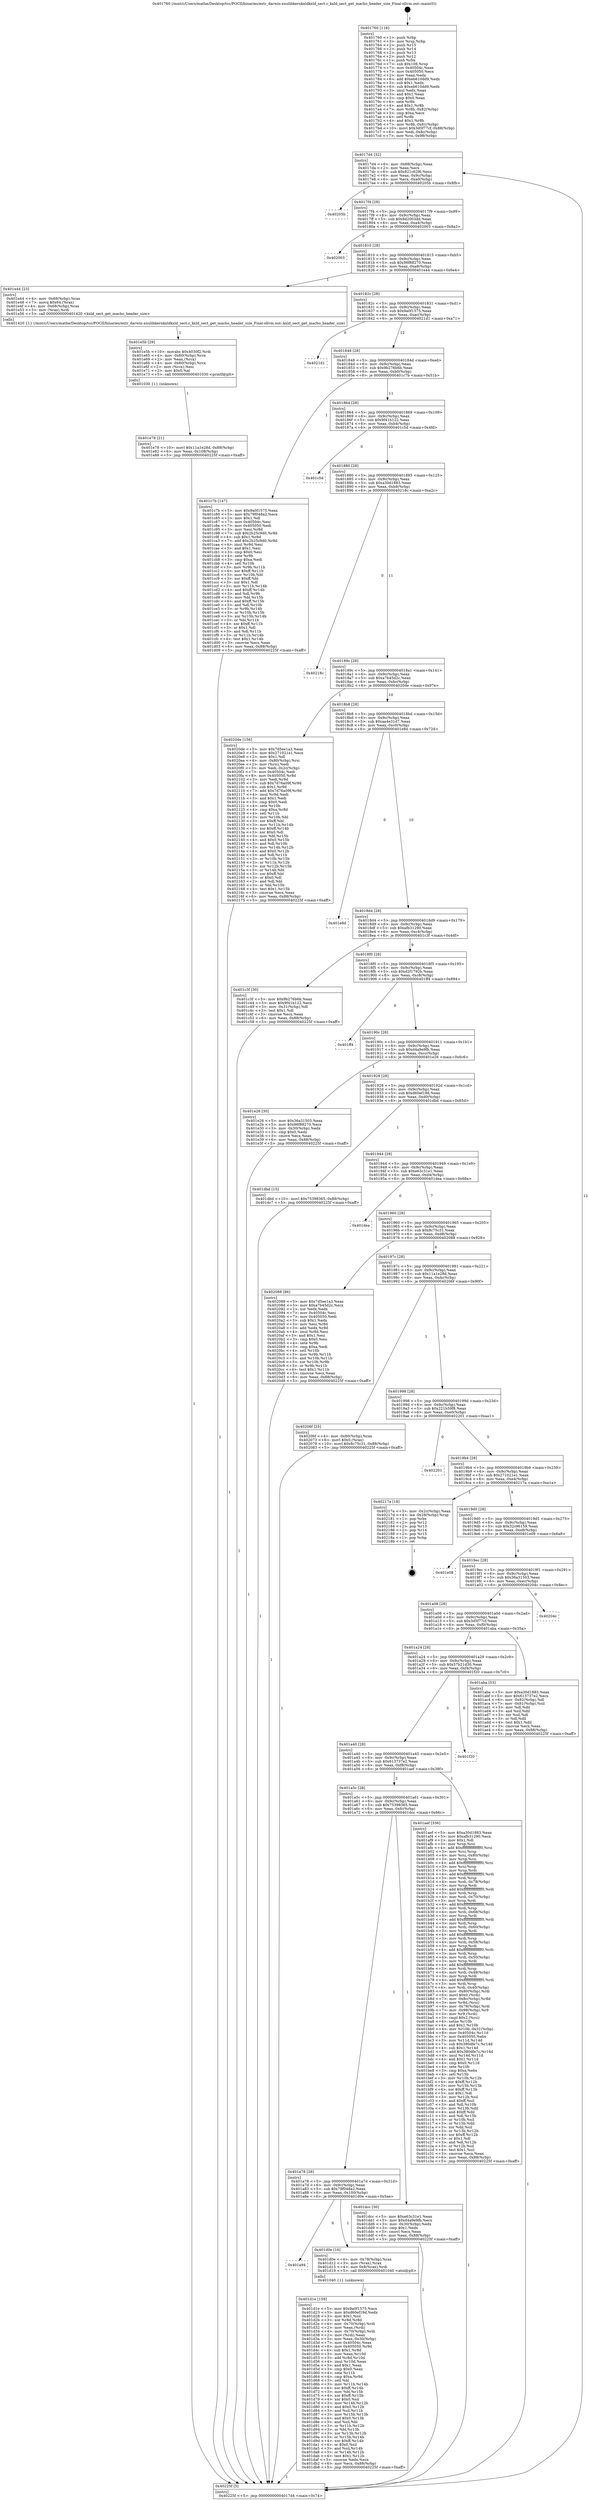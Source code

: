 digraph "0x401760" {
  label = "0x401760 (/mnt/c/Users/mathe/Desktop/tcc/POCII/binaries/extr_darwin-xnulibkernkxldkxld_sect.c_kxld_sect_get_macho_header_size_Final-ollvm.out::main(0))"
  labelloc = "t"
  node[shape=record]

  Entry [label="",width=0.3,height=0.3,shape=circle,fillcolor=black,style=filled]
  "0x4017d4" [label="{
     0x4017d4 [32]\l
     | [instrs]\l
     &nbsp;&nbsp;0x4017d4 \<+6\>: mov -0x88(%rbp),%eax\l
     &nbsp;&nbsp;0x4017da \<+2\>: mov %eax,%ecx\l
     &nbsp;&nbsp;0x4017dc \<+6\>: sub $0x821c62f6,%ecx\l
     &nbsp;&nbsp;0x4017e2 \<+6\>: mov %eax,-0x9c(%rbp)\l
     &nbsp;&nbsp;0x4017e8 \<+6\>: mov %ecx,-0xa0(%rbp)\l
     &nbsp;&nbsp;0x4017ee \<+6\>: je 000000000040205b \<main+0x8fb\>\l
  }"]
  "0x40205b" [label="{
     0x40205b\l
  }", style=dashed]
  "0x4017f4" [label="{
     0x4017f4 [28]\l
     | [instrs]\l
     &nbsp;&nbsp;0x4017f4 \<+5\>: jmp 00000000004017f9 \<main+0x99\>\l
     &nbsp;&nbsp;0x4017f9 \<+6\>: mov -0x9c(%rbp),%eax\l
     &nbsp;&nbsp;0x4017ff \<+5\>: sub $0x8d2003dd,%eax\l
     &nbsp;&nbsp;0x401804 \<+6\>: mov %eax,-0xa4(%rbp)\l
     &nbsp;&nbsp;0x40180a \<+6\>: je 0000000000402003 \<main+0x8a3\>\l
  }"]
  Exit [label="",width=0.3,height=0.3,shape=circle,fillcolor=black,style=filled,peripheries=2]
  "0x402003" [label="{
     0x402003\l
  }", style=dashed]
  "0x401810" [label="{
     0x401810 [28]\l
     | [instrs]\l
     &nbsp;&nbsp;0x401810 \<+5\>: jmp 0000000000401815 \<main+0xb5\>\l
     &nbsp;&nbsp;0x401815 \<+6\>: mov -0x9c(%rbp),%eax\l
     &nbsp;&nbsp;0x40181b \<+5\>: sub $0x96f88270,%eax\l
     &nbsp;&nbsp;0x401820 \<+6\>: mov %eax,-0xa8(%rbp)\l
     &nbsp;&nbsp;0x401826 \<+6\>: je 0000000000401e44 \<main+0x6e4\>\l
  }"]
  "0x401e78" [label="{
     0x401e78 [21]\l
     | [instrs]\l
     &nbsp;&nbsp;0x401e78 \<+10\>: movl $0x11a1e28d,-0x88(%rbp)\l
     &nbsp;&nbsp;0x401e82 \<+6\>: mov %eax,-0x108(%rbp)\l
     &nbsp;&nbsp;0x401e88 \<+5\>: jmp 000000000040225f \<main+0xaff\>\l
  }"]
  "0x401e44" [label="{
     0x401e44 [23]\l
     | [instrs]\l
     &nbsp;&nbsp;0x401e44 \<+4\>: mov -0x68(%rbp),%rax\l
     &nbsp;&nbsp;0x401e48 \<+7\>: movq $0x64,(%rax)\l
     &nbsp;&nbsp;0x401e4f \<+4\>: mov -0x68(%rbp),%rax\l
     &nbsp;&nbsp;0x401e53 \<+3\>: mov (%rax),%rdi\l
     &nbsp;&nbsp;0x401e56 \<+5\>: call 0000000000401420 \<kxld_sect_get_macho_header_size\>\l
     | [calls]\l
     &nbsp;&nbsp;0x401420 \{1\} (/mnt/c/Users/mathe/Desktop/tcc/POCII/binaries/extr_darwin-xnulibkernkxldkxld_sect.c_kxld_sect_get_macho_header_size_Final-ollvm.out::kxld_sect_get_macho_header_size)\l
  }"]
  "0x40182c" [label="{
     0x40182c [28]\l
     | [instrs]\l
     &nbsp;&nbsp;0x40182c \<+5\>: jmp 0000000000401831 \<main+0xd1\>\l
     &nbsp;&nbsp;0x401831 \<+6\>: mov -0x9c(%rbp),%eax\l
     &nbsp;&nbsp;0x401837 \<+5\>: sub $0x9a0f1575,%eax\l
     &nbsp;&nbsp;0x40183c \<+6\>: mov %eax,-0xac(%rbp)\l
     &nbsp;&nbsp;0x401842 \<+6\>: je 00000000004021d1 \<main+0xa71\>\l
  }"]
  "0x401e5b" [label="{
     0x401e5b [29]\l
     | [instrs]\l
     &nbsp;&nbsp;0x401e5b \<+10\>: movabs $0x4030f2,%rdi\l
     &nbsp;&nbsp;0x401e65 \<+4\>: mov -0x60(%rbp),%rcx\l
     &nbsp;&nbsp;0x401e69 \<+2\>: mov %eax,(%rcx)\l
     &nbsp;&nbsp;0x401e6b \<+4\>: mov -0x60(%rbp),%rcx\l
     &nbsp;&nbsp;0x401e6f \<+2\>: mov (%rcx),%esi\l
     &nbsp;&nbsp;0x401e71 \<+2\>: mov $0x0,%al\l
     &nbsp;&nbsp;0x401e73 \<+5\>: call 0000000000401030 \<printf@plt\>\l
     | [calls]\l
     &nbsp;&nbsp;0x401030 \{1\} (unknown)\l
  }"]
  "0x4021d1" [label="{
     0x4021d1\l
  }", style=dashed]
  "0x401848" [label="{
     0x401848 [28]\l
     | [instrs]\l
     &nbsp;&nbsp;0x401848 \<+5\>: jmp 000000000040184d \<main+0xed\>\l
     &nbsp;&nbsp;0x40184d \<+6\>: mov -0x9c(%rbp),%eax\l
     &nbsp;&nbsp;0x401853 \<+5\>: sub $0x9b276b6b,%eax\l
     &nbsp;&nbsp;0x401858 \<+6\>: mov %eax,-0xb0(%rbp)\l
     &nbsp;&nbsp;0x40185e \<+6\>: je 0000000000401c7b \<main+0x51b\>\l
  }"]
  "0x401d1e" [label="{
     0x401d1e [159]\l
     | [instrs]\l
     &nbsp;&nbsp;0x401d1e \<+5\>: mov $0x9a0f1575,%ecx\l
     &nbsp;&nbsp;0x401d23 \<+5\>: mov $0xd60ef19d,%edx\l
     &nbsp;&nbsp;0x401d28 \<+3\>: mov $0x1,%sil\l
     &nbsp;&nbsp;0x401d2b \<+3\>: xor %r8d,%r8d\l
     &nbsp;&nbsp;0x401d2e \<+4\>: mov -0x70(%rbp),%rdi\l
     &nbsp;&nbsp;0x401d32 \<+2\>: mov %eax,(%rdi)\l
     &nbsp;&nbsp;0x401d34 \<+4\>: mov -0x70(%rbp),%rdi\l
     &nbsp;&nbsp;0x401d38 \<+2\>: mov (%rdi),%eax\l
     &nbsp;&nbsp;0x401d3a \<+3\>: mov %eax,-0x30(%rbp)\l
     &nbsp;&nbsp;0x401d3d \<+7\>: mov 0x40504c,%eax\l
     &nbsp;&nbsp;0x401d44 \<+8\>: mov 0x405050,%r9d\l
     &nbsp;&nbsp;0x401d4c \<+4\>: sub $0x1,%r8d\l
     &nbsp;&nbsp;0x401d50 \<+3\>: mov %eax,%r10d\l
     &nbsp;&nbsp;0x401d53 \<+3\>: add %r8d,%r10d\l
     &nbsp;&nbsp;0x401d56 \<+4\>: imul %r10d,%eax\l
     &nbsp;&nbsp;0x401d5a \<+3\>: and $0x1,%eax\l
     &nbsp;&nbsp;0x401d5d \<+3\>: cmp $0x0,%eax\l
     &nbsp;&nbsp;0x401d60 \<+4\>: sete %r11b\l
     &nbsp;&nbsp;0x401d64 \<+4\>: cmp $0xa,%r9d\l
     &nbsp;&nbsp;0x401d68 \<+3\>: setl %bl\l
     &nbsp;&nbsp;0x401d6b \<+3\>: mov %r11b,%r14b\l
     &nbsp;&nbsp;0x401d6e \<+4\>: xor $0xff,%r14b\l
     &nbsp;&nbsp;0x401d72 \<+3\>: mov %bl,%r15b\l
     &nbsp;&nbsp;0x401d75 \<+4\>: xor $0xff,%r15b\l
     &nbsp;&nbsp;0x401d79 \<+4\>: xor $0x0,%sil\l
     &nbsp;&nbsp;0x401d7d \<+3\>: mov %r14b,%r12b\l
     &nbsp;&nbsp;0x401d80 \<+4\>: and $0x0,%r12b\l
     &nbsp;&nbsp;0x401d84 \<+3\>: and %sil,%r11b\l
     &nbsp;&nbsp;0x401d87 \<+3\>: mov %r15b,%r13b\l
     &nbsp;&nbsp;0x401d8a \<+4\>: and $0x0,%r13b\l
     &nbsp;&nbsp;0x401d8e \<+3\>: and %sil,%bl\l
     &nbsp;&nbsp;0x401d91 \<+3\>: or %r11b,%r12b\l
     &nbsp;&nbsp;0x401d94 \<+3\>: or %bl,%r13b\l
     &nbsp;&nbsp;0x401d97 \<+3\>: xor %r13b,%r12b\l
     &nbsp;&nbsp;0x401d9a \<+3\>: or %r15b,%r14b\l
     &nbsp;&nbsp;0x401d9d \<+4\>: xor $0xff,%r14b\l
     &nbsp;&nbsp;0x401da1 \<+4\>: or $0x0,%sil\l
     &nbsp;&nbsp;0x401da5 \<+3\>: and %sil,%r14b\l
     &nbsp;&nbsp;0x401da8 \<+3\>: or %r14b,%r12b\l
     &nbsp;&nbsp;0x401dab \<+4\>: test $0x1,%r12b\l
     &nbsp;&nbsp;0x401daf \<+3\>: cmovne %edx,%ecx\l
     &nbsp;&nbsp;0x401db2 \<+6\>: mov %ecx,-0x88(%rbp)\l
     &nbsp;&nbsp;0x401db8 \<+5\>: jmp 000000000040225f \<main+0xaff\>\l
  }"]
  "0x401c7b" [label="{
     0x401c7b [147]\l
     | [instrs]\l
     &nbsp;&nbsp;0x401c7b \<+5\>: mov $0x9a0f1575,%eax\l
     &nbsp;&nbsp;0x401c80 \<+5\>: mov $0x79f048a2,%ecx\l
     &nbsp;&nbsp;0x401c85 \<+2\>: mov $0x1,%dl\l
     &nbsp;&nbsp;0x401c87 \<+7\>: mov 0x40504c,%esi\l
     &nbsp;&nbsp;0x401c8e \<+7\>: mov 0x405050,%edi\l
     &nbsp;&nbsp;0x401c95 \<+3\>: mov %esi,%r8d\l
     &nbsp;&nbsp;0x401c98 \<+7\>: sub $0x2b25c9d0,%r8d\l
     &nbsp;&nbsp;0x401c9f \<+4\>: sub $0x1,%r8d\l
     &nbsp;&nbsp;0x401ca3 \<+7\>: add $0x2b25c9d0,%r8d\l
     &nbsp;&nbsp;0x401caa \<+4\>: imul %r8d,%esi\l
     &nbsp;&nbsp;0x401cae \<+3\>: and $0x1,%esi\l
     &nbsp;&nbsp;0x401cb1 \<+3\>: cmp $0x0,%esi\l
     &nbsp;&nbsp;0x401cb4 \<+4\>: sete %r9b\l
     &nbsp;&nbsp;0x401cb8 \<+3\>: cmp $0xa,%edi\l
     &nbsp;&nbsp;0x401cbb \<+4\>: setl %r10b\l
     &nbsp;&nbsp;0x401cbf \<+3\>: mov %r9b,%r11b\l
     &nbsp;&nbsp;0x401cc2 \<+4\>: xor $0xff,%r11b\l
     &nbsp;&nbsp;0x401cc6 \<+3\>: mov %r10b,%bl\l
     &nbsp;&nbsp;0x401cc9 \<+3\>: xor $0xff,%bl\l
     &nbsp;&nbsp;0x401ccc \<+3\>: xor $0x1,%dl\l
     &nbsp;&nbsp;0x401ccf \<+3\>: mov %r11b,%r14b\l
     &nbsp;&nbsp;0x401cd2 \<+4\>: and $0xff,%r14b\l
     &nbsp;&nbsp;0x401cd6 \<+3\>: and %dl,%r9b\l
     &nbsp;&nbsp;0x401cd9 \<+3\>: mov %bl,%r15b\l
     &nbsp;&nbsp;0x401cdc \<+4\>: and $0xff,%r15b\l
     &nbsp;&nbsp;0x401ce0 \<+3\>: and %dl,%r10b\l
     &nbsp;&nbsp;0x401ce3 \<+3\>: or %r9b,%r14b\l
     &nbsp;&nbsp;0x401ce6 \<+3\>: or %r10b,%r15b\l
     &nbsp;&nbsp;0x401ce9 \<+3\>: xor %r15b,%r14b\l
     &nbsp;&nbsp;0x401cec \<+3\>: or %bl,%r11b\l
     &nbsp;&nbsp;0x401cef \<+4\>: xor $0xff,%r11b\l
     &nbsp;&nbsp;0x401cf3 \<+3\>: or $0x1,%dl\l
     &nbsp;&nbsp;0x401cf6 \<+3\>: and %dl,%r11b\l
     &nbsp;&nbsp;0x401cf9 \<+3\>: or %r11b,%r14b\l
     &nbsp;&nbsp;0x401cfc \<+4\>: test $0x1,%r14b\l
     &nbsp;&nbsp;0x401d00 \<+3\>: cmovne %ecx,%eax\l
     &nbsp;&nbsp;0x401d03 \<+6\>: mov %eax,-0x88(%rbp)\l
     &nbsp;&nbsp;0x401d09 \<+5\>: jmp 000000000040225f \<main+0xaff\>\l
  }"]
  "0x401864" [label="{
     0x401864 [28]\l
     | [instrs]\l
     &nbsp;&nbsp;0x401864 \<+5\>: jmp 0000000000401869 \<main+0x109\>\l
     &nbsp;&nbsp;0x401869 \<+6\>: mov -0x9c(%rbp),%eax\l
     &nbsp;&nbsp;0x40186f \<+5\>: sub $0x9f41b122,%eax\l
     &nbsp;&nbsp;0x401874 \<+6\>: mov %eax,-0xb4(%rbp)\l
     &nbsp;&nbsp;0x40187a \<+6\>: je 0000000000401c5d \<main+0x4fd\>\l
  }"]
  "0x401a94" [label="{
     0x401a94\l
  }", style=dashed]
  "0x401c5d" [label="{
     0x401c5d\l
  }", style=dashed]
  "0x401880" [label="{
     0x401880 [28]\l
     | [instrs]\l
     &nbsp;&nbsp;0x401880 \<+5\>: jmp 0000000000401885 \<main+0x125\>\l
     &nbsp;&nbsp;0x401885 \<+6\>: mov -0x9c(%rbp),%eax\l
     &nbsp;&nbsp;0x40188b \<+5\>: sub $0xa30d1883,%eax\l
     &nbsp;&nbsp;0x401890 \<+6\>: mov %eax,-0xb8(%rbp)\l
     &nbsp;&nbsp;0x401896 \<+6\>: je 000000000040218c \<main+0xa2c\>\l
  }"]
  "0x401d0e" [label="{
     0x401d0e [16]\l
     | [instrs]\l
     &nbsp;&nbsp;0x401d0e \<+4\>: mov -0x78(%rbp),%rax\l
     &nbsp;&nbsp;0x401d12 \<+3\>: mov (%rax),%rax\l
     &nbsp;&nbsp;0x401d15 \<+4\>: mov 0x8(%rax),%rdi\l
     &nbsp;&nbsp;0x401d19 \<+5\>: call 0000000000401040 \<atoi@plt\>\l
     | [calls]\l
     &nbsp;&nbsp;0x401040 \{1\} (unknown)\l
  }"]
  "0x40218c" [label="{
     0x40218c\l
  }", style=dashed]
  "0x40189c" [label="{
     0x40189c [28]\l
     | [instrs]\l
     &nbsp;&nbsp;0x40189c \<+5\>: jmp 00000000004018a1 \<main+0x141\>\l
     &nbsp;&nbsp;0x4018a1 \<+6\>: mov -0x9c(%rbp),%eax\l
     &nbsp;&nbsp;0x4018a7 \<+5\>: sub $0xa7b45d2c,%eax\l
     &nbsp;&nbsp;0x4018ac \<+6\>: mov %eax,-0xbc(%rbp)\l
     &nbsp;&nbsp;0x4018b2 \<+6\>: je 00000000004020de \<main+0x97e\>\l
  }"]
  "0x401a78" [label="{
     0x401a78 [28]\l
     | [instrs]\l
     &nbsp;&nbsp;0x401a78 \<+5\>: jmp 0000000000401a7d \<main+0x31d\>\l
     &nbsp;&nbsp;0x401a7d \<+6\>: mov -0x9c(%rbp),%eax\l
     &nbsp;&nbsp;0x401a83 \<+5\>: sub $0x79f048a2,%eax\l
     &nbsp;&nbsp;0x401a88 \<+6\>: mov %eax,-0x100(%rbp)\l
     &nbsp;&nbsp;0x401a8e \<+6\>: je 0000000000401d0e \<main+0x5ae\>\l
  }"]
  "0x4020de" [label="{
     0x4020de [156]\l
     | [instrs]\l
     &nbsp;&nbsp;0x4020de \<+5\>: mov $0x7d5ee1a3,%eax\l
     &nbsp;&nbsp;0x4020e3 \<+5\>: mov $0x271021e1,%ecx\l
     &nbsp;&nbsp;0x4020e8 \<+2\>: mov $0x1,%dl\l
     &nbsp;&nbsp;0x4020ea \<+4\>: mov -0x80(%rbp),%rsi\l
     &nbsp;&nbsp;0x4020ee \<+2\>: mov (%rsi),%edi\l
     &nbsp;&nbsp;0x4020f0 \<+3\>: mov %edi,-0x2c(%rbp)\l
     &nbsp;&nbsp;0x4020f3 \<+7\>: mov 0x40504c,%edi\l
     &nbsp;&nbsp;0x4020fa \<+8\>: mov 0x405050,%r8d\l
     &nbsp;&nbsp;0x402102 \<+3\>: mov %edi,%r9d\l
     &nbsp;&nbsp;0x402105 \<+7\>: sub $0x7d76a09f,%r9d\l
     &nbsp;&nbsp;0x40210c \<+4\>: sub $0x1,%r9d\l
     &nbsp;&nbsp;0x402110 \<+7\>: add $0x7d76a09f,%r9d\l
     &nbsp;&nbsp;0x402117 \<+4\>: imul %r9d,%edi\l
     &nbsp;&nbsp;0x40211b \<+3\>: and $0x1,%edi\l
     &nbsp;&nbsp;0x40211e \<+3\>: cmp $0x0,%edi\l
     &nbsp;&nbsp;0x402121 \<+4\>: sete %r10b\l
     &nbsp;&nbsp;0x402125 \<+4\>: cmp $0xa,%r8d\l
     &nbsp;&nbsp;0x402129 \<+4\>: setl %r11b\l
     &nbsp;&nbsp;0x40212d \<+3\>: mov %r10b,%bl\l
     &nbsp;&nbsp;0x402130 \<+3\>: xor $0xff,%bl\l
     &nbsp;&nbsp;0x402133 \<+3\>: mov %r11b,%r14b\l
     &nbsp;&nbsp;0x402136 \<+4\>: xor $0xff,%r14b\l
     &nbsp;&nbsp;0x40213a \<+3\>: xor $0x0,%dl\l
     &nbsp;&nbsp;0x40213d \<+3\>: mov %bl,%r15b\l
     &nbsp;&nbsp;0x402140 \<+4\>: and $0x0,%r15b\l
     &nbsp;&nbsp;0x402144 \<+3\>: and %dl,%r10b\l
     &nbsp;&nbsp;0x402147 \<+3\>: mov %r14b,%r12b\l
     &nbsp;&nbsp;0x40214a \<+4\>: and $0x0,%r12b\l
     &nbsp;&nbsp;0x40214e \<+3\>: and %dl,%r11b\l
     &nbsp;&nbsp;0x402151 \<+3\>: or %r10b,%r15b\l
     &nbsp;&nbsp;0x402154 \<+3\>: or %r11b,%r12b\l
     &nbsp;&nbsp;0x402157 \<+3\>: xor %r12b,%r15b\l
     &nbsp;&nbsp;0x40215a \<+3\>: or %r14b,%bl\l
     &nbsp;&nbsp;0x40215d \<+3\>: xor $0xff,%bl\l
     &nbsp;&nbsp;0x402160 \<+3\>: or $0x0,%dl\l
     &nbsp;&nbsp;0x402163 \<+2\>: and %dl,%bl\l
     &nbsp;&nbsp;0x402165 \<+3\>: or %bl,%r15b\l
     &nbsp;&nbsp;0x402168 \<+4\>: test $0x1,%r15b\l
     &nbsp;&nbsp;0x40216c \<+3\>: cmovne %ecx,%eax\l
     &nbsp;&nbsp;0x40216f \<+6\>: mov %eax,-0x88(%rbp)\l
     &nbsp;&nbsp;0x402175 \<+5\>: jmp 000000000040225f \<main+0xaff\>\l
  }"]
  "0x4018b8" [label="{
     0x4018b8 [28]\l
     | [instrs]\l
     &nbsp;&nbsp;0x4018b8 \<+5\>: jmp 00000000004018bd \<main+0x15d\>\l
     &nbsp;&nbsp;0x4018bd \<+6\>: mov -0x9c(%rbp),%eax\l
     &nbsp;&nbsp;0x4018c3 \<+5\>: sub $0xaa4e31d7,%eax\l
     &nbsp;&nbsp;0x4018c8 \<+6\>: mov %eax,-0xc0(%rbp)\l
     &nbsp;&nbsp;0x4018ce \<+6\>: je 0000000000401e8d \<main+0x72d\>\l
  }"]
  "0x401dcc" [label="{
     0x401dcc [30]\l
     | [instrs]\l
     &nbsp;&nbsp;0x401dcc \<+5\>: mov $0xe63c31e1,%eax\l
     &nbsp;&nbsp;0x401dd1 \<+5\>: mov $0xd4a9e9fb,%ecx\l
     &nbsp;&nbsp;0x401dd6 \<+3\>: mov -0x30(%rbp),%edx\l
     &nbsp;&nbsp;0x401dd9 \<+3\>: cmp $0x1,%edx\l
     &nbsp;&nbsp;0x401ddc \<+3\>: cmovl %ecx,%eax\l
     &nbsp;&nbsp;0x401ddf \<+6\>: mov %eax,-0x88(%rbp)\l
     &nbsp;&nbsp;0x401de5 \<+5\>: jmp 000000000040225f \<main+0xaff\>\l
  }"]
  "0x401e8d" [label="{
     0x401e8d\l
  }", style=dashed]
  "0x4018d4" [label="{
     0x4018d4 [28]\l
     | [instrs]\l
     &nbsp;&nbsp;0x4018d4 \<+5\>: jmp 00000000004018d9 \<main+0x179\>\l
     &nbsp;&nbsp;0x4018d9 \<+6\>: mov -0x9c(%rbp),%eax\l
     &nbsp;&nbsp;0x4018df \<+5\>: sub $0xafb31290,%eax\l
     &nbsp;&nbsp;0x4018e4 \<+6\>: mov %eax,-0xc4(%rbp)\l
     &nbsp;&nbsp;0x4018ea \<+6\>: je 0000000000401c3f \<main+0x4df\>\l
  }"]
  "0x401a5c" [label="{
     0x401a5c [28]\l
     | [instrs]\l
     &nbsp;&nbsp;0x401a5c \<+5\>: jmp 0000000000401a61 \<main+0x301\>\l
     &nbsp;&nbsp;0x401a61 \<+6\>: mov -0x9c(%rbp),%eax\l
     &nbsp;&nbsp;0x401a67 \<+5\>: sub $0x75398365,%eax\l
     &nbsp;&nbsp;0x401a6c \<+6\>: mov %eax,-0xfc(%rbp)\l
     &nbsp;&nbsp;0x401a72 \<+6\>: je 0000000000401dcc \<main+0x66c\>\l
  }"]
  "0x401c3f" [label="{
     0x401c3f [30]\l
     | [instrs]\l
     &nbsp;&nbsp;0x401c3f \<+5\>: mov $0x9b276b6b,%eax\l
     &nbsp;&nbsp;0x401c44 \<+5\>: mov $0x9f41b122,%ecx\l
     &nbsp;&nbsp;0x401c49 \<+3\>: mov -0x31(%rbp),%dl\l
     &nbsp;&nbsp;0x401c4c \<+3\>: test $0x1,%dl\l
     &nbsp;&nbsp;0x401c4f \<+3\>: cmovne %ecx,%eax\l
     &nbsp;&nbsp;0x401c52 \<+6\>: mov %eax,-0x88(%rbp)\l
     &nbsp;&nbsp;0x401c58 \<+5\>: jmp 000000000040225f \<main+0xaff\>\l
  }"]
  "0x4018f0" [label="{
     0x4018f0 [28]\l
     | [instrs]\l
     &nbsp;&nbsp;0x4018f0 \<+5\>: jmp 00000000004018f5 \<main+0x195\>\l
     &nbsp;&nbsp;0x4018f5 \<+6\>: mov -0x9c(%rbp),%eax\l
     &nbsp;&nbsp;0x4018fb \<+5\>: sub $0xd2f1792b,%eax\l
     &nbsp;&nbsp;0x401900 \<+6\>: mov %eax,-0xc8(%rbp)\l
     &nbsp;&nbsp;0x401906 \<+6\>: je 0000000000401ff4 \<main+0x894\>\l
  }"]
  "0x401aef" [label="{
     0x401aef [336]\l
     | [instrs]\l
     &nbsp;&nbsp;0x401aef \<+5\>: mov $0xa30d1883,%eax\l
     &nbsp;&nbsp;0x401af4 \<+5\>: mov $0xafb31290,%ecx\l
     &nbsp;&nbsp;0x401af9 \<+2\>: mov $0x1,%dl\l
     &nbsp;&nbsp;0x401afb \<+3\>: mov %rsp,%rsi\l
     &nbsp;&nbsp;0x401afe \<+4\>: add $0xfffffffffffffff0,%rsi\l
     &nbsp;&nbsp;0x401b02 \<+3\>: mov %rsi,%rsp\l
     &nbsp;&nbsp;0x401b05 \<+4\>: mov %rsi,-0x80(%rbp)\l
     &nbsp;&nbsp;0x401b09 \<+3\>: mov %rsp,%rsi\l
     &nbsp;&nbsp;0x401b0c \<+4\>: add $0xfffffffffffffff0,%rsi\l
     &nbsp;&nbsp;0x401b10 \<+3\>: mov %rsi,%rsp\l
     &nbsp;&nbsp;0x401b13 \<+3\>: mov %rsp,%rdi\l
     &nbsp;&nbsp;0x401b16 \<+4\>: add $0xfffffffffffffff0,%rdi\l
     &nbsp;&nbsp;0x401b1a \<+3\>: mov %rdi,%rsp\l
     &nbsp;&nbsp;0x401b1d \<+4\>: mov %rdi,-0x78(%rbp)\l
     &nbsp;&nbsp;0x401b21 \<+3\>: mov %rsp,%rdi\l
     &nbsp;&nbsp;0x401b24 \<+4\>: add $0xfffffffffffffff0,%rdi\l
     &nbsp;&nbsp;0x401b28 \<+3\>: mov %rdi,%rsp\l
     &nbsp;&nbsp;0x401b2b \<+4\>: mov %rdi,-0x70(%rbp)\l
     &nbsp;&nbsp;0x401b2f \<+3\>: mov %rsp,%rdi\l
     &nbsp;&nbsp;0x401b32 \<+4\>: add $0xfffffffffffffff0,%rdi\l
     &nbsp;&nbsp;0x401b36 \<+3\>: mov %rdi,%rsp\l
     &nbsp;&nbsp;0x401b39 \<+4\>: mov %rdi,-0x68(%rbp)\l
     &nbsp;&nbsp;0x401b3d \<+3\>: mov %rsp,%rdi\l
     &nbsp;&nbsp;0x401b40 \<+4\>: add $0xfffffffffffffff0,%rdi\l
     &nbsp;&nbsp;0x401b44 \<+3\>: mov %rdi,%rsp\l
     &nbsp;&nbsp;0x401b47 \<+4\>: mov %rdi,-0x60(%rbp)\l
     &nbsp;&nbsp;0x401b4b \<+3\>: mov %rsp,%rdi\l
     &nbsp;&nbsp;0x401b4e \<+4\>: add $0xfffffffffffffff0,%rdi\l
     &nbsp;&nbsp;0x401b52 \<+3\>: mov %rdi,%rsp\l
     &nbsp;&nbsp;0x401b55 \<+4\>: mov %rdi,-0x58(%rbp)\l
     &nbsp;&nbsp;0x401b59 \<+3\>: mov %rsp,%rdi\l
     &nbsp;&nbsp;0x401b5c \<+4\>: add $0xfffffffffffffff0,%rdi\l
     &nbsp;&nbsp;0x401b60 \<+3\>: mov %rdi,%rsp\l
     &nbsp;&nbsp;0x401b63 \<+4\>: mov %rdi,-0x50(%rbp)\l
     &nbsp;&nbsp;0x401b67 \<+3\>: mov %rsp,%rdi\l
     &nbsp;&nbsp;0x401b6a \<+4\>: add $0xfffffffffffffff0,%rdi\l
     &nbsp;&nbsp;0x401b6e \<+3\>: mov %rdi,%rsp\l
     &nbsp;&nbsp;0x401b71 \<+4\>: mov %rdi,-0x48(%rbp)\l
     &nbsp;&nbsp;0x401b75 \<+3\>: mov %rsp,%rdi\l
     &nbsp;&nbsp;0x401b78 \<+4\>: add $0xfffffffffffffff0,%rdi\l
     &nbsp;&nbsp;0x401b7c \<+3\>: mov %rdi,%rsp\l
     &nbsp;&nbsp;0x401b7f \<+4\>: mov %rdi,-0x40(%rbp)\l
     &nbsp;&nbsp;0x401b83 \<+4\>: mov -0x80(%rbp),%rdi\l
     &nbsp;&nbsp;0x401b87 \<+6\>: movl $0x0,(%rdi)\l
     &nbsp;&nbsp;0x401b8d \<+7\>: mov -0x8c(%rbp),%r8d\l
     &nbsp;&nbsp;0x401b94 \<+3\>: mov %r8d,(%rsi)\l
     &nbsp;&nbsp;0x401b97 \<+4\>: mov -0x78(%rbp),%rdi\l
     &nbsp;&nbsp;0x401b9b \<+7\>: mov -0x98(%rbp),%r9\l
     &nbsp;&nbsp;0x401ba2 \<+3\>: mov %r9,(%rdi)\l
     &nbsp;&nbsp;0x401ba5 \<+3\>: cmpl $0x2,(%rsi)\l
     &nbsp;&nbsp;0x401ba8 \<+4\>: setne %r10b\l
     &nbsp;&nbsp;0x401bac \<+4\>: and $0x1,%r10b\l
     &nbsp;&nbsp;0x401bb0 \<+4\>: mov %r10b,-0x31(%rbp)\l
     &nbsp;&nbsp;0x401bb4 \<+8\>: mov 0x40504c,%r11d\l
     &nbsp;&nbsp;0x401bbc \<+7\>: mov 0x405050,%ebx\l
     &nbsp;&nbsp;0x401bc3 \<+3\>: mov %r11d,%r14d\l
     &nbsp;&nbsp;0x401bc6 \<+7\>: sub $0x380dfe7c,%r14d\l
     &nbsp;&nbsp;0x401bcd \<+4\>: sub $0x1,%r14d\l
     &nbsp;&nbsp;0x401bd1 \<+7\>: add $0x380dfe7c,%r14d\l
     &nbsp;&nbsp;0x401bd8 \<+4\>: imul %r14d,%r11d\l
     &nbsp;&nbsp;0x401bdc \<+4\>: and $0x1,%r11d\l
     &nbsp;&nbsp;0x401be0 \<+4\>: cmp $0x0,%r11d\l
     &nbsp;&nbsp;0x401be4 \<+4\>: sete %r10b\l
     &nbsp;&nbsp;0x401be8 \<+3\>: cmp $0xa,%ebx\l
     &nbsp;&nbsp;0x401beb \<+4\>: setl %r15b\l
     &nbsp;&nbsp;0x401bef \<+3\>: mov %r10b,%r12b\l
     &nbsp;&nbsp;0x401bf2 \<+4\>: xor $0xff,%r12b\l
     &nbsp;&nbsp;0x401bf6 \<+3\>: mov %r15b,%r13b\l
     &nbsp;&nbsp;0x401bf9 \<+4\>: xor $0xff,%r13b\l
     &nbsp;&nbsp;0x401bfd \<+3\>: xor $0x1,%dl\l
     &nbsp;&nbsp;0x401c00 \<+3\>: mov %r12b,%sil\l
     &nbsp;&nbsp;0x401c03 \<+4\>: and $0xff,%sil\l
     &nbsp;&nbsp;0x401c07 \<+3\>: and %dl,%r10b\l
     &nbsp;&nbsp;0x401c0a \<+3\>: mov %r13b,%dil\l
     &nbsp;&nbsp;0x401c0d \<+4\>: and $0xff,%dil\l
     &nbsp;&nbsp;0x401c11 \<+3\>: and %dl,%r15b\l
     &nbsp;&nbsp;0x401c14 \<+3\>: or %r10b,%sil\l
     &nbsp;&nbsp;0x401c17 \<+3\>: or %r15b,%dil\l
     &nbsp;&nbsp;0x401c1a \<+3\>: xor %dil,%sil\l
     &nbsp;&nbsp;0x401c1d \<+3\>: or %r13b,%r12b\l
     &nbsp;&nbsp;0x401c20 \<+4\>: xor $0xff,%r12b\l
     &nbsp;&nbsp;0x401c24 \<+3\>: or $0x1,%dl\l
     &nbsp;&nbsp;0x401c27 \<+3\>: and %dl,%r12b\l
     &nbsp;&nbsp;0x401c2a \<+3\>: or %r12b,%sil\l
     &nbsp;&nbsp;0x401c2d \<+4\>: test $0x1,%sil\l
     &nbsp;&nbsp;0x401c31 \<+3\>: cmovne %ecx,%eax\l
     &nbsp;&nbsp;0x401c34 \<+6\>: mov %eax,-0x88(%rbp)\l
     &nbsp;&nbsp;0x401c3a \<+5\>: jmp 000000000040225f \<main+0xaff\>\l
  }"]
  "0x401ff4" [label="{
     0x401ff4\l
  }", style=dashed]
  "0x40190c" [label="{
     0x40190c [28]\l
     | [instrs]\l
     &nbsp;&nbsp;0x40190c \<+5\>: jmp 0000000000401911 \<main+0x1b1\>\l
     &nbsp;&nbsp;0x401911 \<+6\>: mov -0x9c(%rbp),%eax\l
     &nbsp;&nbsp;0x401917 \<+5\>: sub $0xd4a9e9fb,%eax\l
     &nbsp;&nbsp;0x40191c \<+6\>: mov %eax,-0xcc(%rbp)\l
     &nbsp;&nbsp;0x401922 \<+6\>: je 0000000000401e26 \<main+0x6c6\>\l
  }"]
  "0x401a40" [label="{
     0x401a40 [28]\l
     | [instrs]\l
     &nbsp;&nbsp;0x401a40 \<+5\>: jmp 0000000000401a45 \<main+0x2e5\>\l
     &nbsp;&nbsp;0x401a45 \<+6\>: mov -0x9c(%rbp),%eax\l
     &nbsp;&nbsp;0x401a4b \<+5\>: sub $0x613737e2,%eax\l
     &nbsp;&nbsp;0x401a50 \<+6\>: mov %eax,-0xf8(%rbp)\l
     &nbsp;&nbsp;0x401a56 \<+6\>: je 0000000000401aef \<main+0x38f\>\l
  }"]
  "0x401e26" [label="{
     0x401e26 [30]\l
     | [instrs]\l
     &nbsp;&nbsp;0x401e26 \<+5\>: mov $0x36a31503,%eax\l
     &nbsp;&nbsp;0x401e2b \<+5\>: mov $0x96f88270,%ecx\l
     &nbsp;&nbsp;0x401e30 \<+3\>: mov -0x30(%rbp),%edx\l
     &nbsp;&nbsp;0x401e33 \<+3\>: cmp $0x0,%edx\l
     &nbsp;&nbsp;0x401e36 \<+3\>: cmove %ecx,%eax\l
     &nbsp;&nbsp;0x401e39 \<+6\>: mov %eax,-0x88(%rbp)\l
     &nbsp;&nbsp;0x401e3f \<+5\>: jmp 000000000040225f \<main+0xaff\>\l
  }"]
  "0x401928" [label="{
     0x401928 [28]\l
     | [instrs]\l
     &nbsp;&nbsp;0x401928 \<+5\>: jmp 000000000040192d \<main+0x1cd\>\l
     &nbsp;&nbsp;0x40192d \<+6\>: mov -0x9c(%rbp),%eax\l
     &nbsp;&nbsp;0x401933 \<+5\>: sub $0xd60ef19d,%eax\l
     &nbsp;&nbsp;0x401938 \<+6\>: mov %eax,-0xd0(%rbp)\l
     &nbsp;&nbsp;0x40193e \<+6\>: je 0000000000401dbd \<main+0x65d\>\l
  }"]
  "0x401f20" [label="{
     0x401f20\l
  }", style=dashed]
  "0x401dbd" [label="{
     0x401dbd [15]\l
     | [instrs]\l
     &nbsp;&nbsp;0x401dbd \<+10\>: movl $0x75398365,-0x88(%rbp)\l
     &nbsp;&nbsp;0x401dc7 \<+5\>: jmp 000000000040225f \<main+0xaff\>\l
  }"]
  "0x401944" [label="{
     0x401944 [28]\l
     | [instrs]\l
     &nbsp;&nbsp;0x401944 \<+5\>: jmp 0000000000401949 \<main+0x1e9\>\l
     &nbsp;&nbsp;0x401949 \<+6\>: mov -0x9c(%rbp),%eax\l
     &nbsp;&nbsp;0x40194f \<+5\>: sub $0xe63c31e1,%eax\l
     &nbsp;&nbsp;0x401954 \<+6\>: mov %eax,-0xd4(%rbp)\l
     &nbsp;&nbsp;0x40195a \<+6\>: je 0000000000401dea \<main+0x68a\>\l
  }"]
  "0x401760" [label="{
     0x401760 [116]\l
     | [instrs]\l
     &nbsp;&nbsp;0x401760 \<+1\>: push %rbp\l
     &nbsp;&nbsp;0x401761 \<+3\>: mov %rsp,%rbp\l
     &nbsp;&nbsp;0x401764 \<+2\>: push %r15\l
     &nbsp;&nbsp;0x401766 \<+2\>: push %r14\l
     &nbsp;&nbsp;0x401768 \<+2\>: push %r13\l
     &nbsp;&nbsp;0x40176a \<+2\>: push %r12\l
     &nbsp;&nbsp;0x40176c \<+1\>: push %rbx\l
     &nbsp;&nbsp;0x40176d \<+7\>: sub $0x108,%rsp\l
     &nbsp;&nbsp;0x401774 \<+7\>: mov 0x40504c,%eax\l
     &nbsp;&nbsp;0x40177b \<+7\>: mov 0x405050,%ecx\l
     &nbsp;&nbsp;0x401782 \<+2\>: mov %eax,%edx\l
     &nbsp;&nbsp;0x401784 \<+6\>: add $0xeb610dd9,%edx\l
     &nbsp;&nbsp;0x40178a \<+3\>: sub $0x1,%edx\l
     &nbsp;&nbsp;0x40178d \<+6\>: sub $0xeb610dd9,%edx\l
     &nbsp;&nbsp;0x401793 \<+3\>: imul %edx,%eax\l
     &nbsp;&nbsp;0x401796 \<+3\>: and $0x1,%eax\l
     &nbsp;&nbsp;0x401799 \<+3\>: cmp $0x0,%eax\l
     &nbsp;&nbsp;0x40179c \<+4\>: sete %r8b\l
     &nbsp;&nbsp;0x4017a0 \<+4\>: and $0x1,%r8b\l
     &nbsp;&nbsp;0x4017a4 \<+7\>: mov %r8b,-0x82(%rbp)\l
     &nbsp;&nbsp;0x4017ab \<+3\>: cmp $0xa,%ecx\l
     &nbsp;&nbsp;0x4017ae \<+4\>: setl %r8b\l
     &nbsp;&nbsp;0x4017b2 \<+4\>: and $0x1,%r8b\l
     &nbsp;&nbsp;0x4017b6 \<+7\>: mov %r8b,-0x81(%rbp)\l
     &nbsp;&nbsp;0x4017bd \<+10\>: movl $0x3d5f77cf,-0x88(%rbp)\l
     &nbsp;&nbsp;0x4017c7 \<+6\>: mov %edi,-0x8c(%rbp)\l
     &nbsp;&nbsp;0x4017cd \<+7\>: mov %rsi,-0x98(%rbp)\l
  }"]
  "0x401dea" [label="{
     0x401dea\l
  }", style=dashed]
  "0x401960" [label="{
     0x401960 [28]\l
     | [instrs]\l
     &nbsp;&nbsp;0x401960 \<+5\>: jmp 0000000000401965 \<main+0x205\>\l
     &nbsp;&nbsp;0x401965 \<+6\>: mov -0x9c(%rbp),%eax\l
     &nbsp;&nbsp;0x40196b \<+5\>: sub $0x8c75c31,%eax\l
     &nbsp;&nbsp;0x401970 \<+6\>: mov %eax,-0xd8(%rbp)\l
     &nbsp;&nbsp;0x401976 \<+6\>: je 0000000000402088 \<main+0x928\>\l
  }"]
  "0x40225f" [label="{
     0x40225f [5]\l
     | [instrs]\l
     &nbsp;&nbsp;0x40225f \<+5\>: jmp 00000000004017d4 \<main+0x74\>\l
  }"]
  "0x402088" [label="{
     0x402088 [86]\l
     | [instrs]\l
     &nbsp;&nbsp;0x402088 \<+5\>: mov $0x7d5ee1a3,%eax\l
     &nbsp;&nbsp;0x40208d \<+5\>: mov $0xa7b45d2c,%ecx\l
     &nbsp;&nbsp;0x402092 \<+2\>: xor %edx,%edx\l
     &nbsp;&nbsp;0x402094 \<+7\>: mov 0x40504c,%esi\l
     &nbsp;&nbsp;0x40209b \<+7\>: mov 0x405050,%edi\l
     &nbsp;&nbsp;0x4020a2 \<+3\>: sub $0x1,%edx\l
     &nbsp;&nbsp;0x4020a5 \<+3\>: mov %esi,%r8d\l
     &nbsp;&nbsp;0x4020a8 \<+3\>: add %edx,%r8d\l
     &nbsp;&nbsp;0x4020ab \<+4\>: imul %r8d,%esi\l
     &nbsp;&nbsp;0x4020af \<+3\>: and $0x1,%esi\l
     &nbsp;&nbsp;0x4020b2 \<+3\>: cmp $0x0,%esi\l
     &nbsp;&nbsp;0x4020b5 \<+4\>: sete %r9b\l
     &nbsp;&nbsp;0x4020b9 \<+3\>: cmp $0xa,%edi\l
     &nbsp;&nbsp;0x4020bc \<+4\>: setl %r10b\l
     &nbsp;&nbsp;0x4020c0 \<+3\>: mov %r9b,%r11b\l
     &nbsp;&nbsp;0x4020c3 \<+3\>: and %r10b,%r11b\l
     &nbsp;&nbsp;0x4020c6 \<+3\>: xor %r10b,%r9b\l
     &nbsp;&nbsp;0x4020c9 \<+3\>: or %r9b,%r11b\l
     &nbsp;&nbsp;0x4020cc \<+4\>: test $0x1,%r11b\l
     &nbsp;&nbsp;0x4020d0 \<+3\>: cmovne %ecx,%eax\l
     &nbsp;&nbsp;0x4020d3 \<+6\>: mov %eax,-0x88(%rbp)\l
     &nbsp;&nbsp;0x4020d9 \<+5\>: jmp 000000000040225f \<main+0xaff\>\l
  }"]
  "0x40197c" [label="{
     0x40197c [28]\l
     | [instrs]\l
     &nbsp;&nbsp;0x40197c \<+5\>: jmp 0000000000401981 \<main+0x221\>\l
     &nbsp;&nbsp;0x401981 \<+6\>: mov -0x9c(%rbp),%eax\l
     &nbsp;&nbsp;0x401987 \<+5\>: sub $0x11a1e28d,%eax\l
     &nbsp;&nbsp;0x40198c \<+6\>: mov %eax,-0xdc(%rbp)\l
     &nbsp;&nbsp;0x401992 \<+6\>: je 000000000040206f \<main+0x90f\>\l
  }"]
  "0x401a24" [label="{
     0x401a24 [28]\l
     | [instrs]\l
     &nbsp;&nbsp;0x401a24 \<+5\>: jmp 0000000000401a29 \<main+0x2c9\>\l
     &nbsp;&nbsp;0x401a29 \<+6\>: mov -0x9c(%rbp),%eax\l
     &nbsp;&nbsp;0x401a2f \<+5\>: sub $0x57b21d30,%eax\l
     &nbsp;&nbsp;0x401a34 \<+6\>: mov %eax,-0xf4(%rbp)\l
     &nbsp;&nbsp;0x401a3a \<+6\>: je 0000000000401f20 \<main+0x7c0\>\l
  }"]
  "0x40206f" [label="{
     0x40206f [25]\l
     | [instrs]\l
     &nbsp;&nbsp;0x40206f \<+4\>: mov -0x80(%rbp),%rax\l
     &nbsp;&nbsp;0x402073 \<+6\>: movl $0x0,(%rax)\l
     &nbsp;&nbsp;0x402079 \<+10\>: movl $0x8c75c31,-0x88(%rbp)\l
     &nbsp;&nbsp;0x402083 \<+5\>: jmp 000000000040225f \<main+0xaff\>\l
  }"]
  "0x401998" [label="{
     0x401998 [28]\l
     | [instrs]\l
     &nbsp;&nbsp;0x401998 \<+5\>: jmp 000000000040199d \<main+0x23d\>\l
     &nbsp;&nbsp;0x40199d \<+6\>: mov -0x9c(%rbp),%eax\l
     &nbsp;&nbsp;0x4019a3 \<+5\>: sub $0x221b59f8,%eax\l
     &nbsp;&nbsp;0x4019a8 \<+6\>: mov %eax,-0xe0(%rbp)\l
     &nbsp;&nbsp;0x4019ae \<+6\>: je 0000000000402201 \<main+0xaa1\>\l
  }"]
  "0x401aba" [label="{
     0x401aba [53]\l
     | [instrs]\l
     &nbsp;&nbsp;0x401aba \<+5\>: mov $0xa30d1883,%eax\l
     &nbsp;&nbsp;0x401abf \<+5\>: mov $0x613737e2,%ecx\l
     &nbsp;&nbsp;0x401ac4 \<+6\>: mov -0x82(%rbp),%dl\l
     &nbsp;&nbsp;0x401aca \<+7\>: mov -0x81(%rbp),%sil\l
     &nbsp;&nbsp;0x401ad1 \<+3\>: mov %dl,%dil\l
     &nbsp;&nbsp;0x401ad4 \<+3\>: and %sil,%dil\l
     &nbsp;&nbsp;0x401ad7 \<+3\>: xor %sil,%dl\l
     &nbsp;&nbsp;0x401ada \<+3\>: or %dl,%dil\l
     &nbsp;&nbsp;0x401add \<+4\>: test $0x1,%dil\l
     &nbsp;&nbsp;0x401ae1 \<+3\>: cmovne %ecx,%eax\l
     &nbsp;&nbsp;0x401ae4 \<+6\>: mov %eax,-0x88(%rbp)\l
     &nbsp;&nbsp;0x401aea \<+5\>: jmp 000000000040225f \<main+0xaff\>\l
  }"]
  "0x402201" [label="{
     0x402201\l
  }", style=dashed]
  "0x4019b4" [label="{
     0x4019b4 [28]\l
     | [instrs]\l
     &nbsp;&nbsp;0x4019b4 \<+5\>: jmp 00000000004019b9 \<main+0x259\>\l
     &nbsp;&nbsp;0x4019b9 \<+6\>: mov -0x9c(%rbp),%eax\l
     &nbsp;&nbsp;0x4019bf \<+5\>: sub $0x271021e1,%eax\l
     &nbsp;&nbsp;0x4019c4 \<+6\>: mov %eax,-0xe4(%rbp)\l
     &nbsp;&nbsp;0x4019ca \<+6\>: je 000000000040217a \<main+0xa1a\>\l
  }"]
  "0x401a08" [label="{
     0x401a08 [28]\l
     | [instrs]\l
     &nbsp;&nbsp;0x401a08 \<+5\>: jmp 0000000000401a0d \<main+0x2ad\>\l
     &nbsp;&nbsp;0x401a0d \<+6\>: mov -0x9c(%rbp),%eax\l
     &nbsp;&nbsp;0x401a13 \<+5\>: sub $0x3d5f77cf,%eax\l
     &nbsp;&nbsp;0x401a18 \<+6\>: mov %eax,-0xf0(%rbp)\l
     &nbsp;&nbsp;0x401a1e \<+6\>: je 0000000000401aba \<main+0x35a\>\l
  }"]
  "0x40217a" [label="{
     0x40217a [18]\l
     | [instrs]\l
     &nbsp;&nbsp;0x40217a \<+3\>: mov -0x2c(%rbp),%eax\l
     &nbsp;&nbsp;0x40217d \<+4\>: lea -0x28(%rbp),%rsp\l
     &nbsp;&nbsp;0x402181 \<+1\>: pop %rbx\l
     &nbsp;&nbsp;0x402182 \<+2\>: pop %r12\l
     &nbsp;&nbsp;0x402184 \<+2\>: pop %r13\l
     &nbsp;&nbsp;0x402186 \<+2\>: pop %r14\l
     &nbsp;&nbsp;0x402188 \<+2\>: pop %r15\l
     &nbsp;&nbsp;0x40218a \<+1\>: pop %rbp\l
     &nbsp;&nbsp;0x40218b \<+1\>: ret\l
  }"]
  "0x4019d0" [label="{
     0x4019d0 [28]\l
     | [instrs]\l
     &nbsp;&nbsp;0x4019d0 \<+5\>: jmp 00000000004019d5 \<main+0x275\>\l
     &nbsp;&nbsp;0x4019d5 \<+6\>: mov -0x9c(%rbp),%eax\l
     &nbsp;&nbsp;0x4019db \<+5\>: sub $0x32c96159,%eax\l
     &nbsp;&nbsp;0x4019e0 \<+6\>: mov %eax,-0xe8(%rbp)\l
     &nbsp;&nbsp;0x4019e6 \<+6\>: je 0000000000401e08 \<main+0x6a8\>\l
  }"]
  "0x40204c" [label="{
     0x40204c\l
  }", style=dashed]
  "0x401e08" [label="{
     0x401e08\l
  }", style=dashed]
  "0x4019ec" [label="{
     0x4019ec [28]\l
     | [instrs]\l
     &nbsp;&nbsp;0x4019ec \<+5\>: jmp 00000000004019f1 \<main+0x291\>\l
     &nbsp;&nbsp;0x4019f1 \<+6\>: mov -0x9c(%rbp),%eax\l
     &nbsp;&nbsp;0x4019f7 \<+5\>: sub $0x36a31503,%eax\l
     &nbsp;&nbsp;0x4019fc \<+6\>: mov %eax,-0xec(%rbp)\l
     &nbsp;&nbsp;0x401a02 \<+6\>: je 000000000040204c \<main+0x8ec\>\l
  }"]
  Entry -> "0x401760" [label=" 1"]
  "0x4017d4" -> "0x40205b" [label=" 0"]
  "0x4017d4" -> "0x4017f4" [label=" 13"]
  "0x40217a" -> Exit [label=" 1"]
  "0x4017f4" -> "0x402003" [label=" 0"]
  "0x4017f4" -> "0x401810" [label=" 13"]
  "0x4020de" -> "0x40225f" [label=" 1"]
  "0x401810" -> "0x401e44" [label=" 1"]
  "0x401810" -> "0x40182c" [label=" 12"]
  "0x402088" -> "0x40225f" [label=" 1"]
  "0x40182c" -> "0x4021d1" [label=" 0"]
  "0x40182c" -> "0x401848" [label=" 12"]
  "0x40206f" -> "0x40225f" [label=" 1"]
  "0x401848" -> "0x401c7b" [label=" 1"]
  "0x401848" -> "0x401864" [label=" 11"]
  "0x401e78" -> "0x40225f" [label=" 1"]
  "0x401864" -> "0x401c5d" [label=" 0"]
  "0x401864" -> "0x401880" [label=" 11"]
  "0x401e5b" -> "0x401e78" [label=" 1"]
  "0x401880" -> "0x40218c" [label=" 0"]
  "0x401880" -> "0x40189c" [label=" 11"]
  "0x401e44" -> "0x401e5b" [label=" 1"]
  "0x40189c" -> "0x4020de" [label=" 1"]
  "0x40189c" -> "0x4018b8" [label=" 10"]
  "0x401dcc" -> "0x40225f" [label=" 1"]
  "0x4018b8" -> "0x401e8d" [label=" 0"]
  "0x4018b8" -> "0x4018d4" [label=" 10"]
  "0x401dbd" -> "0x40225f" [label=" 1"]
  "0x4018d4" -> "0x401c3f" [label=" 1"]
  "0x4018d4" -> "0x4018f0" [label=" 9"]
  "0x401a78" -> "0x401a94" [label=" 0"]
  "0x4018f0" -> "0x401ff4" [label=" 0"]
  "0x4018f0" -> "0x40190c" [label=" 9"]
  "0x401a78" -> "0x401d0e" [label=" 1"]
  "0x40190c" -> "0x401e26" [label=" 1"]
  "0x40190c" -> "0x401928" [label=" 8"]
  "0x401a5c" -> "0x401a78" [label=" 1"]
  "0x401928" -> "0x401dbd" [label=" 1"]
  "0x401928" -> "0x401944" [label=" 7"]
  "0x401a5c" -> "0x401dcc" [label=" 1"]
  "0x401944" -> "0x401dea" [label=" 0"]
  "0x401944" -> "0x401960" [label=" 7"]
  "0x401c7b" -> "0x40225f" [label=" 1"]
  "0x401960" -> "0x402088" [label=" 1"]
  "0x401960" -> "0x40197c" [label=" 6"]
  "0x401c3f" -> "0x40225f" [label=" 1"]
  "0x40197c" -> "0x40206f" [label=" 1"]
  "0x40197c" -> "0x401998" [label=" 5"]
  "0x401aef" -> "0x40225f" [label=" 1"]
  "0x401998" -> "0x402201" [label=" 0"]
  "0x401998" -> "0x4019b4" [label=" 5"]
  "0x401d0e" -> "0x401d1e" [label=" 1"]
  "0x4019b4" -> "0x40217a" [label=" 1"]
  "0x4019b4" -> "0x4019d0" [label=" 4"]
  "0x401a40" -> "0x401aef" [label=" 1"]
  "0x4019d0" -> "0x401e08" [label=" 0"]
  "0x4019d0" -> "0x4019ec" [label=" 4"]
  "0x401e26" -> "0x40225f" [label=" 1"]
  "0x4019ec" -> "0x40204c" [label=" 0"]
  "0x4019ec" -> "0x401a08" [label=" 4"]
  "0x401a40" -> "0x401a5c" [label=" 2"]
  "0x401a08" -> "0x401aba" [label=" 1"]
  "0x401a08" -> "0x401a24" [label=" 3"]
  "0x401aba" -> "0x40225f" [label=" 1"]
  "0x401760" -> "0x4017d4" [label=" 1"]
  "0x40225f" -> "0x4017d4" [label=" 12"]
  "0x401d1e" -> "0x40225f" [label=" 1"]
  "0x401a24" -> "0x401f20" [label=" 0"]
  "0x401a24" -> "0x401a40" [label=" 3"]
}

